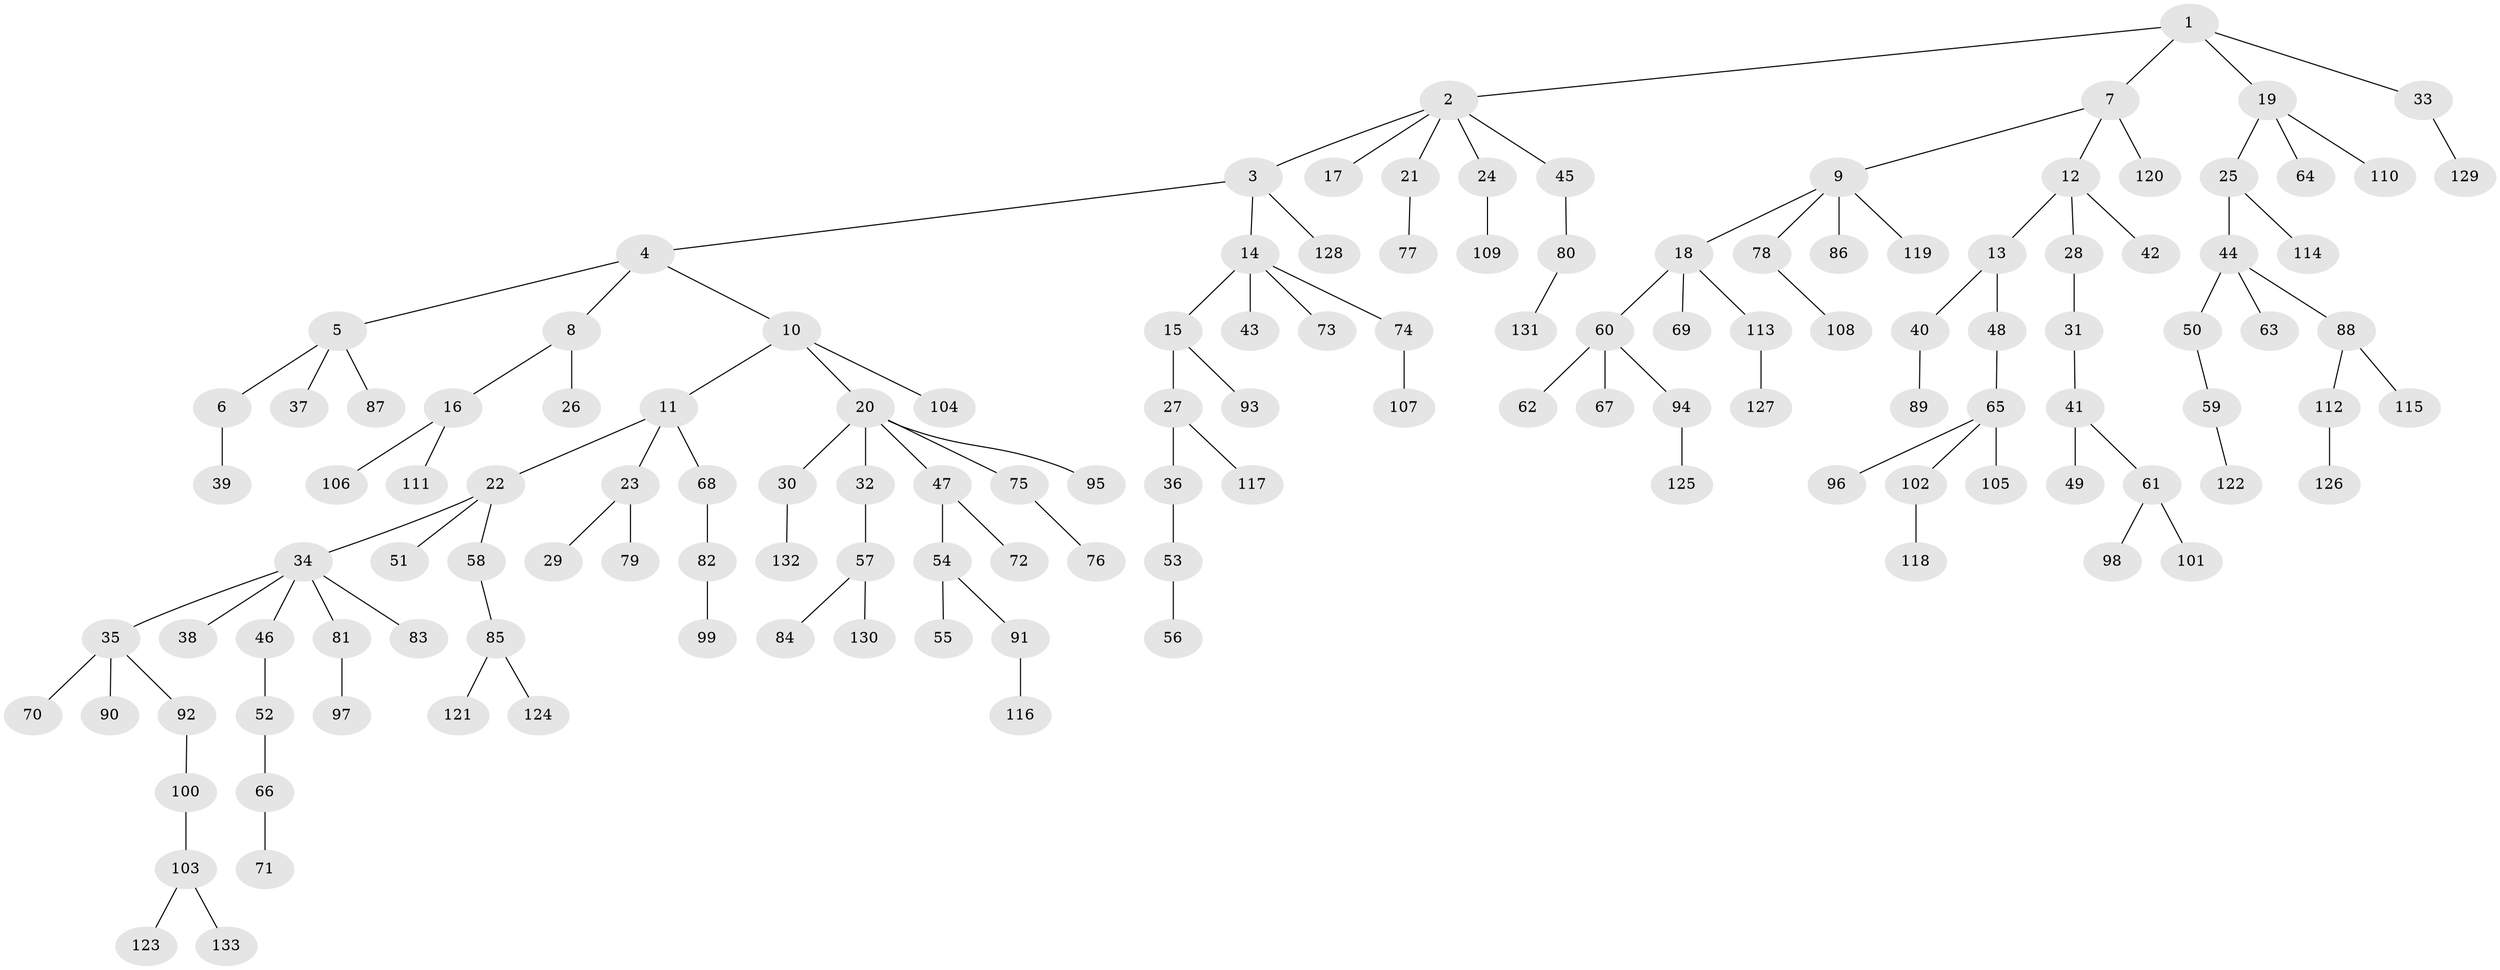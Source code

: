 // Generated by graph-tools (version 1.1) at 2025/50/03/09/25 03:50:22]
// undirected, 133 vertices, 132 edges
graph export_dot {
graph [start="1"]
  node [color=gray90,style=filled];
  1;
  2;
  3;
  4;
  5;
  6;
  7;
  8;
  9;
  10;
  11;
  12;
  13;
  14;
  15;
  16;
  17;
  18;
  19;
  20;
  21;
  22;
  23;
  24;
  25;
  26;
  27;
  28;
  29;
  30;
  31;
  32;
  33;
  34;
  35;
  36;
  37;
  38;
  39;
  40;
  41;
  42;
  43;
  44;
  45;
  46;
  47;
  48;
  49;
  50;
  51;
  52;
  53;
  54;
  55;
  56;
  57;
  58;
  59;
  60;
  61;
  62;
  63;
  64;
  65;
  66;
  67;
  68;
  69;
  70;
  71;
  72;
  73;
  74;
  75;
  76;
  77;
  78;
  79;
  80;
  81;
  82;
  83;
  84;
  85;
  86;
  87;
  88;
  89;
  90;
  91;
  92;
  93;
  94;
  95;
  96;
  97;
  98;
  99;
  100;
  101;
  102;
  103;
  104;
  105;
  106;
  107;
  108;
  109;
  110;
  111;
  112;
  113;
  114;
  115;
  116;
  117;
  118;
  119;
  120;
  121;
  122;
  123;
  124;
  125;
  126;
  127;
  128;
  129;
  130;
  131;
  132;
  133;
  1 -- 2;
  1 -- 7;
  1 -- 19;
  1 -- 33;
  2 -- 3;
  2 -- 17;
  2 -- 21;
  2 -- 24;
  2 -- 45;
  3 -- 4;
  3 -- 14;
  3 -- 128;
  4 -- 5;
  4 -- 8;
  4 -- 10;
  5 -- 6;
  5 -- 37;
  5 -- 87;
  6 -- 39;
  7 -- 9;
  7 -- 12;
  7 -- 120;
  8 -- 16;
  8 -- 26;
  9 -- 18;
  9 -- 78;
  9 -- 86;
  9 -- 119;
  10 -- 11;
  10 -- 20;
  10 -- 104;
  11 -- 22;
  11 -- 23;
  11 -- 68;
  12 -- 13;
  12 -- 28;
  12 -- 42;
  13 -- 40;
  13 -- 48;
  14 -- 15;
  14 -- 43;
  14 -- 73;
  14 -- 74;
  15 -- 27;
  15 -- 93;
  16 -- 106;
  16 -- 111;
  18 -- 60;
  18 -- 69;
  18 -- 113;
  19 -- 25;
  19 -- 64;
  19 -- 110;
  20 -- 30;
  20 -- 32;
  20 -- 47;
  20 -- 75;
  20 -- 95;
  21 -- 77;
  22 -- 34;
  22 -- 51;
  22 -- 58;
  23 -- 29;
  23 -- 79;
  24 -- 109;
  25 -- 44;
  25 -- 114;
  27 -- 36;
  27 -- 117;
  28 -- 31;
  30 -- 132;
  31 -- 41;
  32 -- 57;
  33 -- 129;
  34 -- 35;
  34 -- 38;
  34 -- 46;
  34 -- 81;
  34 -- 83;
  35 -- 70;
  35 -- 90;
  35 -- 92;
  36 -- 53;
  40 -- 89;
  41 -- 49;
  41 -- 61;
  44 -- 50;
  44 -- 63;
  44 -- 88;
  45 -- 80;
  46 -- 52;
  47 -- 54;
  47 -- 72;
  48 -- 65;
  50 -- 59;
  52 -- 66;
  53 -- 56;
  54 -- 55;
  54 -- 91;
  57 -- 84;
  57 -- 130;
  58 -- 85;
  59 -- 122;
  60 -- 62;
  60 -- 67;
  60 -- 94;
  61 -- 98;
  61 -- 101;
  65 -- 96;
  65 -- 102;
  65 -- 105;
  66 -- 71;
  68 -- 82;
  74 -- 107;
  75 -- 76;
  78 -- 108;
  80 -- 131;
  81 -- 97;
  82 -- 99;
  85 -- 121;
  85 -- 124;
  88 -- 112;
  88 -- 115;
  91 -- 116;
  92 -- 100;
  94 -- 125;
  100 -- 103;
  102 -- 118;
  103 -- 123;
  103 -- 133;
  112 -- 126;
  113 -- 127;
}
